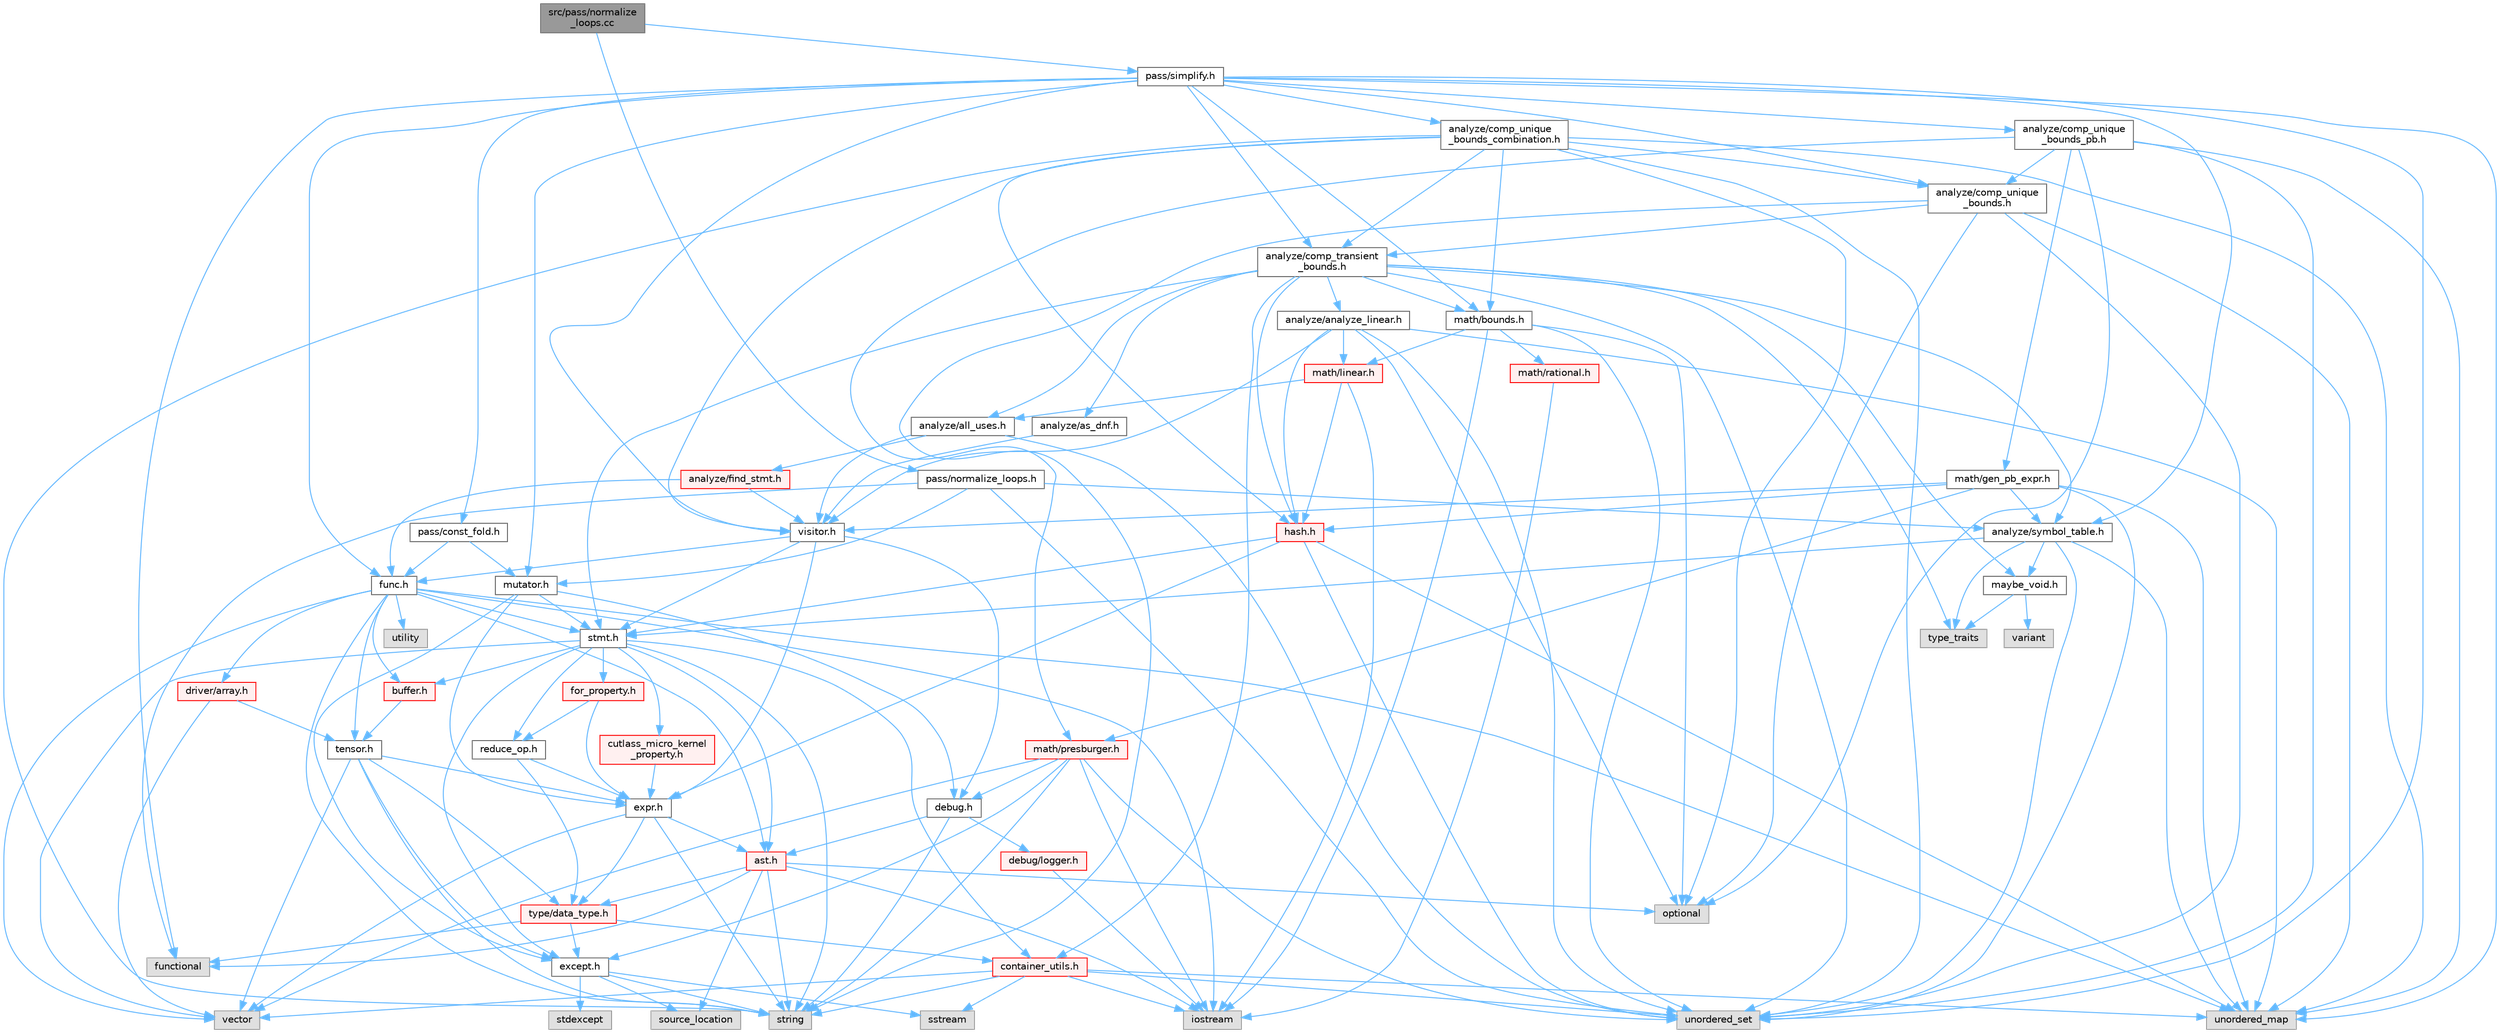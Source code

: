 digraph "src/pass/normalize_loops.cc"
{
 // LATEX_PDF_SIZE
  bgcolor="transparent";
  edge [fontname=Helvetica,fontsize=10,labelfontname=Helvetica,labelfontsize=10];
  node [fontname=Helvetica,fontsize=10,shape=box,height=0.2,width=0.4];
  Node1 [label="src/pass/normalize\l_loops.cc",height=0.2,width=0.4,color="gray40", fillcolor="grey60", style="filled", fontcolor="black",tooltip=" "];
  Node1 -> Node2 [color="steelblue1",style="solid"];
  Node2 [label="pass/normalize_loops.h",height=0.2,width=0.4,color="grey40", fillcolor="white", style="filled",URL="$normalize__loops_8h.html",tooltip=" "];
  Node2 -> Node3 [color="steelblue1",style="solid"];
  Node3 [label="functional",height=0.2,width=0.4,color="grey60", fillcolor="#E0E0E0", style="filled",tooltip=" "];
  Node2 -> Node4 [color="steelblue1",style="solid"];
  Node4 [label="unordered_set",height=0.2,width=0.4,color="grey60", fillcolor="#E0E0E0", style="filled",tooltip=" "];
  Node2 -> Node5 [color="steelblue1",style="solid"];
  Node5 [label="analyze/symbol_table.h",height=0.2,width=0.4,color="grey40", fillcolor="white", style="filled",URL="$symbol__table_8h.html",tooltip=" "];
  Node5 -> Node6 [color="steelblue1",style="solid"];
  Node6 [label="type_traits",height=0.2,width=0.4,color="grey60", fillcolor="#E0E0E0", style="filled",tooltip=" "];
  Node5 -> Node7 [color="steelblue1",style="solid"];
  Node7 [label="unordered_map",height=0.2,width=0.4,color="grey60", fillcolor="#E0E0E0", style="filled",tooltip=" "];
  Node5 -> Node4 [color="steelblue1",style="solid"];
  Node5 -> Node8 [color="steelblue1",style="solid"];
  Node8 [label="maybe_void.h",height=0.2,width=0.4,color="grey40", fillcolor="white", style="filled",URL="$maybe__void_8h.html",tooltip=" "];
  Node8 -> Node6 [color="steelblue1",style="solid"];
  Node8 -> Node9 [color="steelblue1",style="solid"];
  Node9 [label="variant",height=0.2,width=0.4,color="grey60", fillcolor="#E0E0E0", style="filled",tooltip=" "];
  Node5 -> Node10 [color="steelblue1",style="solid"];
  Node10 [label="stmt.h",height=0.2,width=0.4,color="grey40", fillcolor="white", style="filled",URL="$stmt_8h.html",tooltip=" "];
  Node10 -> Node11 [color="steelblue1",style="solid"];
  Node11 [label="string",height=0.2,width=0.4,color="grey60", fillcolor="#E0E0E0", style="filled",tooltip=" "];
  Node10 -> Node12 [color="steelblue1",style="solid"];
  Node12 [label="vector",height=0.2,width=0.4,color="grey60", fillcolor="#E0E0E0", style="filled",tooltip=" "];
  Node10 -> Node13 [color="steelblue1",style="solid"];
  Node13 [label="ast.h",height=0.2,width=0.4,color="red", fillcolor="#FFF0F0", style="filled",URL="$ast_8h.html",tooltip=" "];
  Node13 -> Node3 [color="steelblue1",style="solid"];
  Node13 -> Node15 [color="steelblue1",style="solid"];
  Node15 [label="iostream",height=0.2,width=0.4,color="grey60", fillcolor="#E0E0E0", style="filled",tooltip=" "];
  Node13 -> Node16 [color="steelblue1",style="solid"];
  Node16 [label="optional",height=0.2,width=0.4,color="grey60", fillcolor="#E0E0E0", style="filled",tooltip=" "];
  Node13 -> Node17 [color="steelblue1",style="solid"];
  Node17 [label="source_location",height=0.2,width=0.4,color="grey60", fillcolor="#E0E0E0", style="filled",tooltip=" "];
  Node13 -> Node11 [color="steelblue1",style="solid"];
  Node13 -> Node32 [color="steelblue1",style="solid"];
  Node32 [label="type/data_type.h",height=0.2,width=0.4,color="red", fillcolor="#FFF0F0", style="filled",URL="$data__type_8h.html",tooltip=" "];
  Node32 -> Node3 [color="steelblue1",style="solid"];
  Node32 -> Node34 [color="steelblue1",style="solid"];
  Node34 [label="container_utils.h",height=0.2,width=0.4,color="red", fillcolor="#FFF0F0", style="filled",URL="$container__utils_8h.html",tooltip=" "];
  Node34 -> Node15 [color="steelblue1",style="solid"];
  Node34 -> Node28 [color="steelblue1",style="solid"];
  Node28 [label="sstream",height=0.2,width=0.4,color="grey60", fillcolor="#E0E0E0", style="filled",tooltip=" "];
  Node34 -> Node11 [color="steelblue1",style="solid"];
  Node34 -> Node7 [color="steelblue1",style="solid"];
  Node34 -> Node4 [color="steelblue1",style="solid"];
  Node34 -> Node12 [color="steelblue1",style="solid"];
  Node32 -> Node27 [color="steelblue1",style="solid"];
  Node27 [label="except.h",height=0.2,width=0.4,color="grey40", fillcolor="white", style="filled",URL="$except_8h.html",tooltip=" "];
  Node27 -> Node17 [color="steelblue1",style="solid"];
  Node27 -> Node28 [color="steelblue1",style="solid"];
  Node27 -> Node29 [color="steelblue1",style="solid"];
  Node29 [label="stdexcept",height=0.2,width=0.4,color="grey60", fillcolor="#E0E0E0", style="filled",tooltip=" "];
  Node27 -> Node11 [color="steelblue1",style="solid"];
  Node10 -> Node41 [color="steelblue1",style="solid"];
  Node41 [label="buffer.h",height=0.2,width=0.4,color="red", fillcolor="#FFF0F0", style="filled",URL="$buffer_8h.html",tooltip=" "];
  Node41 -> Node42 [color="steelblue1",style="solid"];
  Node42 [label="tensor.h",height=0.2,width=0.4,color="grey40", fillcolor="white", style="filled",URL="$tensor_8h.html",tooltip=" "];
  Node42 -> Node11 [color="steelblue1",style="solid"];
  Node42 -> Node12 [color="steelblue1",style="solid"];
  Node42 -> Node27 [color="steelblue1",style="solid"];
  Node42 -> Node43 [color="steelblue1",style="solid"];
  Node43 [label="expr.h",height=0.2,width=0.4,color="grey40", fillcolor="white", style="filled",URL="$expr_8h.html",tooltip=" "];
  Node43 -> Node11 [color="steelblue1",style="solid"];
  Node43 -> Node12 [color="steelblue1",style="solid"];
  Node43 -> Node13 [color="steelblue1",style="solid"];
  Node43 -> Node32 [color="steelblue1",style="solid"];
  Node42 -> Node32 [color="steelblue1",style="solid"];
  Node10 -> Node34 [color="steelblue1",style="solid"];
  Node10 -> Node46 [color="steelblue1",style="solid"];
  Node46 [label="cutlass_micro_kernel\l_property.h",height=0.2,width=0.4,color="red", fillcolor="#FFF0F0", style="filled",URL="$cutlass__micro__kernel__property_8h.html",tooltip=" "];
  Node46 -> Node43 [color="steelblue1",style="solid"];
  Node10 -> Node27 [color="steelblue1",style="solid"];
  Node10 -> Node47 [color="steelblue1",style="solid"];
  Node47 [label="for_property.h",height=0.2,width=0.4,color="red", fillcolor="#FFF0F0", style="filled",URL="$for__property_8h.html",tooltip=" "];
  Node47 -> Node43 [color="steelblue1",style="solid"];
  Node47 -> Node50 [color="steelblue1",style="solid"];
  Node50 [label="reduce_op.h",height=0.2,width=0.4,color="grey40", fillcolor="white", style="filled",URL="$reduce__op_8h.html",tooltip=" "];
  Node50 -> Node43 [color="steelblue1",style="solid"];
  Node50 -> Node32 [color="steelblue1",style="solid"];
  Node10 -> Node50 [color="steelblue1",style="solid"];
  Node2 -> Node51 [color="steelblue1",style="solid"];
  Node51 [label="mutator.h",height=0.2,width=0.4,color="grey40", fillcolor="white", style="filled",URL="$mutator_8h.html",tooltip=" "];
  Node51 -> Node52 [color="steelblue1",style="solid"];
  Node52 [label="debug.h",height=0.2,width=0.4,color="grey40", fillcolor="white", style="filled",URL="$debug_8h.html",tooltip=" "];
  Node52 -> Node11 [color="steelblue1",style="solid"];
  Node52 -> Node13 [color="steelblue1",style="solid"];
  Node52 -> Node53 [color="steelblue1",style="solid"];
  Node53 [label="debug/logger.h",height=0.2,width=0.4,color="red", fillcolor="#FFF0F0", style="filled",URL="$logger_8h.html",tooltip=" "];
  Node53 -> Node15 [color="steelblue1",style="solid"];
  Node51 -> Node27 [color="steelblue1",style="solid"];
  Node51 -> Node43 [color="steelblue1",style="solid"];
  Node51 -> Node10 [color="steelblue1",style="solid"];
  Node1 -> Node56 [color="steelblue1",style="solid"];
  Node56 [label="pass/simplify.h",height=0.2,width=0.4,color="grey40", fillcolor="white", style="filled",URL="$simplify_8h.html",tooltip=" "];
  Node56 -> Node3 [color="steelblue1",style="solid"];
  Node56 -> Node7 [color="steelblue1",style="solid"];
  Node56 -> Node4 [color="steelblue1",style="solid"];
  Node56 -> Node57 [color="steelblue1",style="solid"];
  Node57 [label="analyze/comp_transient\l_bounds.h",height=0.2,width=0.4,color="grey40", fillcolor="white", style="filled",URL="$comp__transient__bounds_8h.html",tooltip=" "];
  Node57 -> Node6 [color="steelblue1",style="solid"];
  Node57 -> Node4 [color="steelblue1",style="solid"];
  Node57 -> Node58 [color="steelblue1",style="solid"];
  Node58 [label="analyze/all_uses.h",height=0.2,width=0.4,color="grey40", fillcolor="white", style="filled",URL="$all__uses_8h.html",tooltip=" "];
  Node58 -> Node4 [color="steelblue1",style="solid"];
  Node58 -> Node59 [color="steelblue1",style="solid"];
  Node59 [label="analyze/find_stmt.h",height=0.2,width=0.4,color="red", fillcolor="#FFF0F0", style="filled",URL="$find__stmt_8h.html",tooltip=" "];
  Node59 -> Node60 [color="steelblue1",style="solid"];
  Node60 [label="func.h",height=0.2,width=0.4,color="grey40", fillcolor="white", style="filled",URL="$func_8h.html",tooltip=" "];
  Node60 -> Node15 [color="steelblue1",style="solid"];
  Node60 -> Node11 [color="steelblue1",style="solid"];
  Node60 -> Node7 [color="steelblue1",style="solid"];
  Node60 -> Node61 [color="steelblue1",style="solid"];
  Node61 [label="utility",height=0.2,width=0.4,color="grey60", fillcolor="#E0E0E0", style="filled",tooltip=" "];
  Node60 -> Node12 [color="steelblue1",style="solid"];
  Node60 -> Node13 [color="steelblue1",style="solid"];
  Node60 -> Node41 [color="steelblue1",style="solid"];
  Node60 -> Node62 [color="steelblue1",style="solid"];
  Node62 [label="driver/array.h",height=0.2,width=0.4,color="red", fillcolor="#FFF0F0", style="filled",URL="$array_8h.html",tooltip=" "];
  Node62 -> Node12 [color="steelblue1",style="solid"];
  Node62 -> Node42 [color="steelblue1",style="solid"];
  Node60 -> Node10 [color="steelblue1",style="solid"];
  Node60 -> Node42 [color="steelblue1",style="solid"];
  Node59 -> Node67 [color="steelblue1",style="solid"];
  Node67 [label="visitor.h",height=0.2,width=0.4,color="grey40", fillcolor="white", style="filled",URL="$visitor_8h.html",tooltip=" "];
  Node67 -> Node52 [color="steelblue1",style="solid"];
  Node67 -> Node43 [color="steelblue1",style="solid"];
  Node67 -> Node60 [color="steelblue1",style="solid"];
  Node67 -> Node10 [color="steelblue1",style="solid"];
  Node58 -> Node67 [color="steelblue1",style="solid"];
  Node57 -> Node68 [color="steelblue1",style="solid"];
  Node68 [label="analyze/analyze_linear.h",height=0.2,width=0.4,color="grey40", fillcolor="white", style="filled",URL="$analyze__linear_8h.html",tooltip=" "];
  Node68 -> Node16 [color="steelblue1",style="solid"];
  Node68 -> Node7 [color="steelblue1",style="solid"];
  Node68 -> Node4 [color="steelblue1",style="solid"];
  Node68 -> Node69 [color="steelblue1",style="solid"];
  Node69 [label="hash.h",height=0.2,width=0.4,color="red", fillcolor="#FFF0F0", style="filled",URL="$hash_8h.html",tooltip=" "];
  Node69 -> Node7 [color="steelblue1",style="solid"];
  Node69 -> Node4 [color="steelblue1",style="solid"];
  Node69 -> Node43 [color="steelblue1",style="solid"];
  Node69 -> Node10 [color="steelblue1",style="solid"];
  Node68 -> Node70 [color="steelblue1",style="solid"];
  Node70 [label="math/linear.h",height=0.2,width=0.4,color="red", fillcolor="#FFF0F0", style="filled",URL="$linear_8h.html",tooltip=" "];
  Node70 -> Node15 [color="steelblue1",style="solid"];
  Node70 -> Node58 [color="steelblue1",style="solid"];
  Node70 -> Node69 [color="steelblue1",style="solid"];
  Node68 -> Node67 [color="steelblue1",style="solid"];
  Node57 -> Node71 [color="steelblue1",style="solid"];
  Node71 [label="analyze/as_dnf.h",height=0.2,width=0.4,color="grey40", fillcolor="white", style="filled",URL="$as__dnf_8h.html",tooltip=" "];
  Node71 -> Node67 [color="steelblue1",style="solid"];
  Node57 -> Node5 [color="steelblue1",style="solid"];
  Node57 -> Node34 [color="steelblue1",style="solid"];
  Node57 -> Node69 [color="steelblue1",style="solid"];
  Node57 -> Node72 [color="steelblue1",style="solid"];
  Node72 [label="math/bounds.h",height=0.2,width=0.4,color="grey40", fillcolor="white", style="filled",URL="$bounds_8h.html",tooltip=" "];
  Node72 -> Node15 [color="steelblue1",style="solid"];
  Node72 -> Node16 [color="steelblue1",style="solid"];
  Node72 -> Node4 [color="steelblue1",style="solid"];
  Node72 -> Node70 [color="steelblue1",style="solid"];
  Node72 -> Node73 [color="steelblue1",style="solid"];
  Node73 [label="math/rational.h",height=0.2,width=0.4,color="red", fillcolor="#FFF0F0", style="filled",URL="$rational_8h.html",tooltip=" "];
  Node73 -> Node15 [color="steelblue1",style="solid"];
  Node57 -> Node8 [color="steelblue1",style="solid"];
  Node57 -> Node10 [color="steelblue1",style="solid"];
  Node56 -> Node75 [color="steelblue1",style="solid"];
  Node75 [label="analyze/comp_unique\l_bounds.h",height=0.2,width=0.4,color="grey40", fillcolor="white", style="filled",URL="$comp__unique__bounds_8h.html",tooltip=" "];
  Node75 -> Node16 [color="steelblue1",style="solid"];
  Node75 -> Node11 [color="steelblue1",style="solid"];
  Node75 -> Node7 [color="steelblue1",style="solid"];
  Node75 -> Node4 [color="steelblue1",style="solid"];
  Node75 -> Node57 [color="steelblue1",style="solid"];
  Node56 -> Node76 [color="steelblue1",style="solid"];
  Node76 [label="analyze/comp_unique\l_bounds_combination.h",height=0.2,width=0.4,color="grey40", fillcolor="white", style="filled",URL="$comp__unique__bounds__combination_8h.html",tooltip=" "];
  Node76 -> Node16 [color="steelblue1",style="solid"];
  Node76 -> Node11 [color="steelblue1",style="solid"];
  Node76 -> Node7 [color="steelblue1",style="solid"];
  Node76 -> Node4 [color="steelblue1",style="solid"];
  Node76 -> Node57 [color="steelblue1",style="solid"];
  Node76 -> Node75 [color="steelblue1",style="solid"];
  Node76 -> Node69 [color="steelblue1",style="solid"];
  Node76 -> Node72 [color="steelblue1",style="solid"];
  Node76 -> Node67 [color="steelblue1",style="solid"];
  Node56 -> Node77 [color="steelblue1",style="solid"];
  Node77 [label="analyze/comp_unique\l_bounds_pb.h",height=0.2,width=0.4,color="grey40", fillcolor="white", style="filled",URL="$comp__unique__bounds__pb_8h.html",tooltip=" "];
  Node77 -> Node16 [color="steelblue1",style="solid"];
  Node77 -> Node7 [color="steelblue1",style="solid"];
  Node77 -> Node4 [color="steelblue1",style="solid"];
  Node77 -> Node75 [color="steelblue1",style="solid"];
  Node77 -> Node78 [color="steelblue1",style="solid"];
  Node78 [label="math/gen_pb_expr.h",height=0.2,width=0.4,color="grey40", fillcolor="white", style="filled",URL="$gen__pb__expr_8h.html",tooltip=" "];
  Node78 -> Node7 [color="steelblue1",style="solid"];
  Node78 -> Node4 [color="steelblue1",style="solid"];
  Node78 -> Node5 [color="steelblue1",style="solid"];
  Node78 -> Node69 [color="steelblue1",style="solid"];
  Node78 -> Node79 [color="steelblue1",style="solid"];
  Node79 [label="math/presburger.h",height=0.2,width=0.4,color="red", fillcolor="#FFF0F0", style="filled",URL="$presburger_8h.html",tooltip=" "];
  Node79 -> Node15 [color="steelblue1",style="solid"];
  Node79 -> Node11 [color="steelblue1",style="solid"];
  Node79 -> Node4 [color="steelblue1",style="solid"];
  Node79 -> Node12 [color="steelblue1",style="solid"];
  Node79 -> Node52 [color="steelblue1",style="solid"];
  Node79 -> Node27 [color="steelblue1",style="solid"];
  Node78 -> Node67 [color="steelblue1",style="solid"];
  Node77 -> Node79 [color="steelblue1",style="solid"];
  Node56 -> Node5 [color="steelblue1",style="solid"];
  Node56 -> Node60 [color="steelblue1",style="solid"];
  Node56 -> Node72 [color="steelblue1",style="solid"];
  Node56 -> Node51 [color="steelblue1",style="solid"];
  Node56 -> Node96 [color="steelblue1",style="solid"];
  Node96 [label="pass/const_fold.h",height=0.2,width=0.4,color="grey40", fillcolor="white", style="filled",URL="$const__fold_8h.html",tooltip=" "];
  Node96 -> Node60 [color="steelblue1",style="solid"];
  Node96 -> Node51 [color="steelblue1",style="solid"];
  Node56 -> Node67 [color="steelblue1",style="solid"];
}
